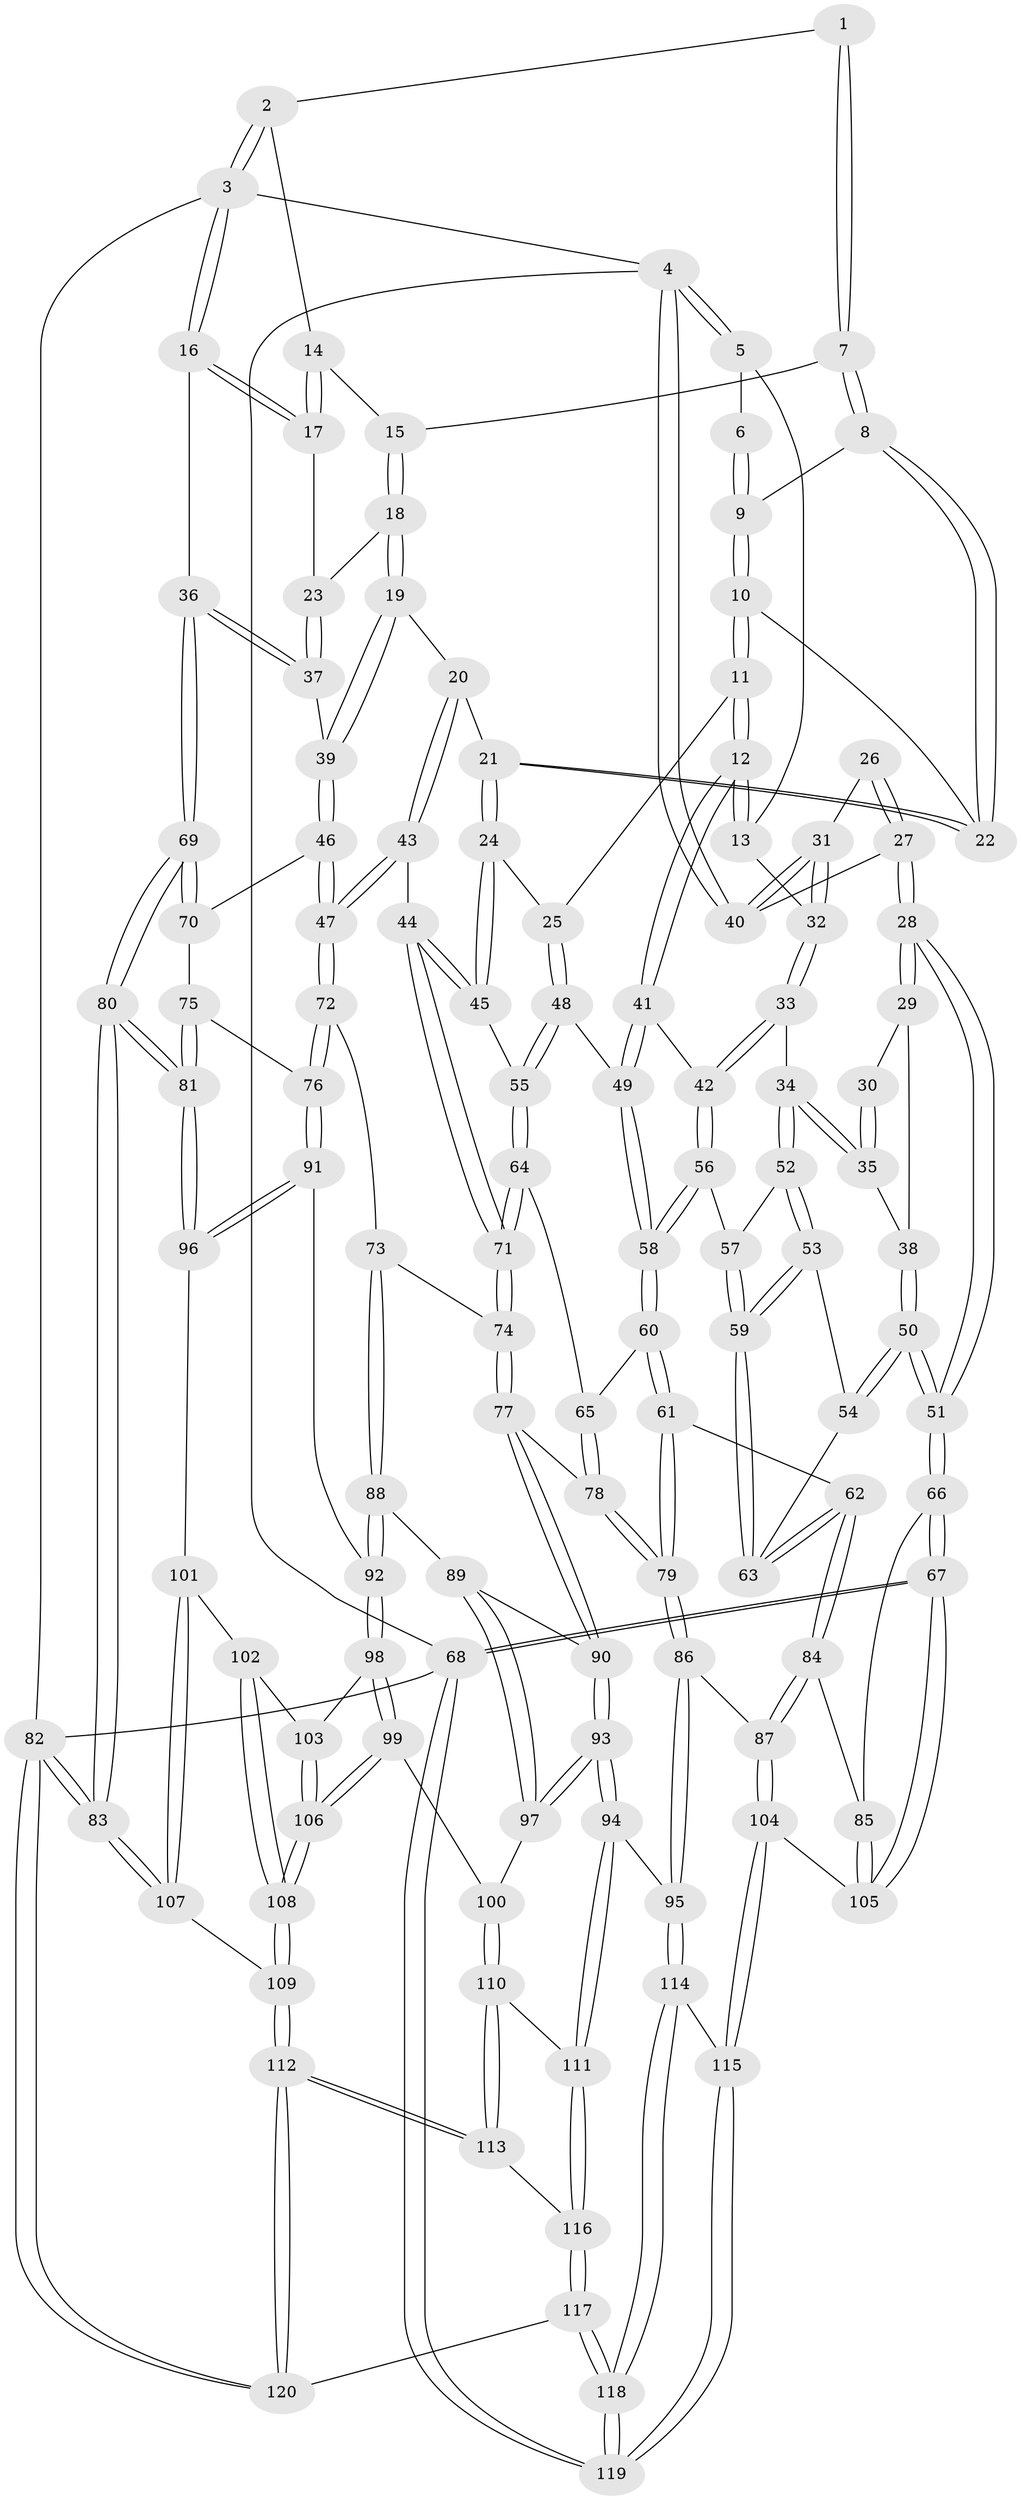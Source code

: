 // Generated by graph-tools (version 1.1) at 2025/01/03/09/25 05:01:45]
// undirected, 120 vertices, 297 edges
graph export_dot {
graph [start="1"]
  node [color=gray90,style=filled];
  1 [pos="+0.6472863292427292+0"];
  2 [pos="+1+0"];
  3 [pos="+1+0"];
  4 [pos="+0+0"];
  5 [pos="+0.2838775257144225+0"];
  6 [pos="+0.43069758986625534+0"];
  7 [pos="+0.656523769633648+0.02741002162145486"];
  8 [pos="+0.6317235711409903+0.07142316821520066"];
  9 [pos="+0.4785862860939366+0"];
  10 [pos="+0.47256490970565035+0.11421376036734672"];
  11 [pos="+0.39970306816959544+0.17764346820471022"];
  12 [pos="+0.3555303139192248+0.18525247512780665"];
  13 [pos="+0.24923271102664207+0.12255837216233262"];
  14 [pos="+0.795567441073599+0.07139292589231973"];
  15 [pos="+0.7952570578102435+0.07185374040626608"];
  16 [pos="+1+0"];
  17 [pos="+1+0.09509660620406503"];
  18 [pos="+0.7960670449695536+0.17323431919206314"];
  19 [pos="+0.7886080874077049+0.1820334816667529"];
  20 [pos="+0.6813993746929096+0.19945154745064023"];
  21 [pos="+0.6468927351211881+0.19045799908546185"];
  22 [pos="+0.6170938339365504+0.1315486150979584"];
  23 [pos="+0.9293748985993079+0.16338582027159718"];
  24 [pos="+0.5658650259373113+0.2812129666391826"];
  25 [pos="+0.48860051314724+0.24370090115792883"];
  26 [pos="+0.09520891234602918+0.17858208088317326"];
  27 [pos="+0+0"];
  28 [pos="+0+0.09617068267427613"];
  29 [pos="+0+0.21104796986434918"];
  30 [pos="+0.058401128159482896+0.21467733750839743"];
  31 [pos="+0.22344165738702965+0.1348984648121172"];
  32 [pos="+0.22600570854902888+0.13511655559906435"];
  33 [pos="+0.1683147912193157+0.2803606255466185"];
  34 [pos="+0.1466485910383163+0.2973796646190133"];
  35 [pos="+0.08621844180026973+0.2982698971861338"];
  36 [pos="+1+0.362694191303559"];
  37 [pos="+0.9471305172528502+0.328281335885086"];
  38 [pos="+0.06780992077488676+0.3064114575452513"];
  39 [pos="+0.8512997359051531+0.3657335899061221"];
  40 [pos="+0+0"];
  41 [pos="+0.35497496438982834+0.22358267135668847"];
  42 [pos="+0.2580581398563799+0.35525270021894917"];
  43 [pos="+0.7341924010805502+0.4286478013780266"];
  44 [pos="+0.6522322303130281+0.41402786352189647"];
  45 [pos="+0.5666574359342326+0.34396090864144924"];
  46 [pos="+0.8407861253471175+0.3810221931655283"];
  47 [pos="+0.7506841702324333+0.4375021705545494"];
  48 [pos="+0.41915882334522164+0.3910969460584757"];
  49 [pos="+0.40192915355023245+0.388811994976854"];
  50 [pos="+0+0.4478178494745889"];
  51 [pos="+0+0.4708221368466407"];
  52 [pos="+0.14676199174560603+0.36818488748860545"];
  53 [pos="+0.10054584873852344+0.4157733979619306"];
  54 [pos="+0+0.4404821148720676"];
  55 [pos="+0.46390198492997253+0.4030872831476421"];
  56 [pos="+0.2667093627482328+0.3882578377676373"];
  57 [pos="+0.16590913517281364+0.3858885994654555"];
  58 [pos="+0.30790515817583286+0.4565438628458353"];
  59 [pos="+0.19797415480173047+0.4944779336218129"];
  60 [pos="+0.297840332595769+0.48426840967353746"];
  61 [pos="+0.29144922593191047+0.4907550542982549"];
  62 [pos="+0.22666432018363886+0.5318656416552252"];
  63 [pos="+0.21571937843397493+0.5207000973896662"];
  64 [pos="+0.4861943033453863+0.46560528475877566"];
  65 [pos="+0.4117264088707467+0.540818956288523"];
  66 [pos="+0+0.5862701807533296"];
  67 [pos="+0+0.8648454376785436"];
  68 [pos="+0+1"];
  69 [pos="+1+0.5427786484508539"];
  70 [pos="+0.9554117415074606+0.5056427266671093"];
  71 [pos="+0.5437297596454523+0.5230485292409174"];
  72 [pos="+0.7560673693926405+0.5645398153415867"];
  73 [pos="+0.61529563732586+0.5808202763718803"];
  74 [pos="+0.5475589783833157+0.5792914634380352"];
  75 [pos="+0.8806770878077586+0.5668454370790275"];
  76 [pos="+0.7799337310074937+0.6084668981948324"];
  77 [pos="+0.5273993347455675+0.6064011846071885"];
  78 [pos="+0.44579055277183666+0.5960124712185269"];
  79 [pos="+0.3827351255882337+0.6483097245907693"];
  80 [pos="+1+0.6600605514604354"];
  81 [pos="+1+0.666017204875138"];
  82 [pos="+1+1"];
  83 [pos="+1+1"];
  84 [pos="+0.20194905298148402+0.583186638202584"];
  85 [pos="+0.016813303166498813+0.6421320748211539"];
  86 [pos="+0.32253963881484266+0.7763891599872916"];
  87 [pos="+0.3182521973171634+0.7753345247239255"];
  88 [pos="+0.643536792537847+0.7089734094309246"];
  89 [pos="+0.5693328062683594+0.689982052509236"];
  90 [pos="+0.5331434779136489+0.6523027593061836"];
  91 [pos="+0.7808544326188773+0.6163515496251714"];
  92 [pos="+0.6631921802240176+0.7167919102912692"];
  93 [pos="+0.3968282948617016+0.7925433074242072"];
  94 [pos="+0.35625564757635586+0.8009414210125033"];
  95 [pos="+0.3541946818282738+0.8002810680364474"];
  96 [pos="+0.8474226206734721+0.7030176905210174"];
  97 [pos="+0.540929934626261+0.8204561827352986"];
  98 [pos="+0.6632685318445469+0.7555191492012984"];
  99 [pos="+0.5594117314593318+0.833749975497968"];
  100 [pos="+0.5590349173296215+0.8338577993770819"];
  101 [pos="+0.8449356406903146+0.7329380882485343"];
  102 [pos="+0.8113039449487819+0.7786101689645195"];
  103 [pos="+0.6697582328863912+0.7638354708388422"];
  104 [pos="+0.1533909379898815+0.8380037992900837"];
  105 [pos="+0.1422835399613217+0.8281003812192557"];
  106 [pos="+0.71810286595287+0.8750551840242656"];
  107 [pos="+0.9993895745287388+0.9305191797980116"];
  108 [pos="+0.7510463381696518+0.9095957210085679"];
  109 [pos="+0.7519210494057526+0.9147334435916734"];
  110 [pos="+0.5628368505028646+0.9367458023175903"];
  111 [pos="+0.42511852777569414+0.9316192052462482"];
  112 [pos="+0.6693501119046854+1"];
  113 [pos="+0.5675945897465832+0.9436964347666126"];
  114 [pos="+0.2701332796958181+1"];
  115 [pos="+0.1512112088804579+0.8463134245010513"];
  116 [pos="+0.4139927754942661+1"];
  117 [pos="+0.3761086931111017+1"];
  118 [pos="+0.2786003145182967+1"];
  119 [pos="+0+1"];
  120 [pos="+0.6654178710506691+1"];
  1 -- 2;
  1 -- 7;
  1 -- 7;
  2 -- 3;
  2 -- 3;
  2 -- 14;
  3 -- 4;
  3 -- 16;
  3 -- 16;
  3 -- 82;
  4 -- 5;
  4 -- 5;
  4 -- 40;
  4 -- 40;
  4 -- 68;
  5 -- 6;
  5 -- 13;
  6 -- 9;
  6 -- 9;
  7 -- 8;
  7 -- 8;
  7 -- 15;
  8 -- 9;
  8 -- 22;
  8 -- 22;
  9 -- 10;
  9 -- 10;
  10 -- 11;
  10 -- 11;
  10 -- 22;
  11 -- 12;
  11 -- 12;
  11 -- 25;
  12 -- 13;
  12 -- 13;
  12 -- 41;
  12 -- 41;
  13 -- 32;
  14 -- 15;
  14 -- 17;
  14 -- 17;
  15 -- 18;
  15 -- 18;
  16 -- 17;
  16 -- 17;
  16 -- 36;
  17 -- 23;
  18 -- 19;
  18 -- 19;
  18 -- 23;
  19 -- 20;
  19 -- 39;
  19 -- 39;
  20 -- 21;
  20 -- 43;
  20 -- 43;
  21 -- 22;
  21 -- 22;
  21 -- 24;
  21 -- 24;
  23 -- 37;
  23 -- 37;
  24 -- 25;
  24 -- 45;
  24 -- 45;
  25 -- 48;
  25 -- 48;
  26 -- 27;
  26 -- 27;
  26 -- 31;
  27 -- 28;
  27 -- 28;
  27 -- 40;
  28 -- 29;
  28 -- 29;
  28 -- 51;
  28 -- 51;
  29 -- 30;
  29 -- 38;
  30 -- 35;
  30 -- 35;
  31 -- 32;
  31 -- 32;
  31 -- 40;
  31 -- 40;
  32 -- 33;
  32 -- 33;
  33 -- 34;
  33 -- 42;
  33 -- 42;
  34 -- 35;
  34 -- 35;
  34 -- 52;
  34 -- 52;
  35 -- 38;
  36 -- 37;
  36 -- 37;
  36 -- 69;
  36 -- 69;
  37 -- 39;
  38 -- 50;
  38 -- 50;
  39 -- 46;
  39 -- 46;
  41 -- 42;
  41 -- 49;
  41 -- 49;
  42 -- 56;
  42 -- 56;
  43 -- 44;
  43 -- 47;
  43 -- 47;
  44 -- 45;
  44 -- 45;
  44 -- 71;
  44 -- 71;
  45 -- 55;
  46 -- 47;
  46 -- 47;
  46 -- 70;
  47 -- 72;
  47 -- 72;
  48 -- 49;
  48 -- 55;
  48 -- 55;
  49 -- 58;
  49 -- 58;
  50 -- 51;
  50 -- 51;
  50 -- 54;
  50 -- 54;
  51 -- 66;
  51 -- 66;
  52 -- 53;
  52 -- 53;
  52 -- 57;
  53 -- 54;
  53 -- 59;
  53 -- 59;
  54 -- 63;
  55 -- 64;
  55 -- 64;
  56 -- 57;
  56 -- 58;
  56 -- 58;
  57 -- 59;
  57 -- 59;
  58 -- 60;
  58 -- 60;
  59 -- 63;
  59 -- 63;
  60 -- 61;
  60 -- 61;
  60 -- 65;
  61 -- 62;
  61 -- 79;
  61 -- 79;
  62 -- 63;
  62 -- 63;
  62 -- 84;
  62 -- 84;
  64 -- 65;
  64 -- 71;
  64 -- 71;
  65 -- 78;
  65 -- 78;
  66 -- 67;
  66 -- 67;
  66 -- 85;
  67 -- 68;
  67 -- 68;
  67 -- 105;
  67 -- 105;
  68 -- 119;
  68 -- 119;
  68 -- 82;
  69 -- 70;
  69 -- 70;
  69 -- 80;
  69 -- 80;
  70 -- 75;
  71 -- 74;
  71 -- 74;
  72 -- 73;
  72 -- 76;
  72 -- 76;
  73 -- 74;
  73 -- 88;
  73 -- 88;
  74 -- 77;
  74 -- 77;
  75 -- 76;
  75 -- 81;
  75 -- 81;
  76 -- 91;
  76 -- 91;
  77 -- 78;
  77 -- 90;
  77 -- 90;
  78 -- 79;
  78 -- 79;
  79 -- 86;
  79 -- 86;
  80 -- 81;
  80 -- 81;
  80 -- 83;
  80 -- 83;
  81 -- 96;
  81 -- 96;
  82 -- 83;
  82 -- 83;
  82 -- 120;
  82 -- 120;
  83 -- 107;
  83 -- 107;
  84 -- 85;
  84 -- 87;
  84 -- 87;
  85 -- 105;
  85 -- 105;
  86 -- 87;
  86 -- 95;
  86 -- 95;
  87 -- 104;
  87 -- 104;
  88 -- 89;
  88 -- 92;
  88 -- 92;
  89 -- 90;
  89 -- 97;
  89 -- 97;
  90 -- 93;
  90 -- 93;
  91 -- 92;
  91 -- 96;
  91 -- 96;
  92 -- 98;
  92 -- 98;
  93 -- 94;
  93 -- 94;
  93 -- 97;
  93 -- 97;
  94 -- 95;
  94 -- 111;
  94 -- 111;
  95 -- 114;
  95 -- 114;
  96 -- 101;
  97 -- 100;
  98 -- 99;
  98 -- 99;
  98 -- 103;
  99 -- 100;
  99 -- 106;
  99 -- 106;
  100 -- 110;
  100 -- 110;
  101 -- 102;
  101 -- 107;
  101 -- 107;
  102 -- 103;
  102 -- 108;
  102 -- 108;
  103 -- 106;
  103 -- 106;
  104 -- 105;
  104 -- 115;
  104 -- 115;
  106 -- 108;
  106 -- 108;
  107 -- 109;
  108 -- 109;
  108 -- 109;
  109 -- 112;
  109 -- 112;
  110 -- 111;
  110 -- 113;
  110 -- 113;
  111 -- 116;
  111 -- 116;
  112 -- 113;
  112 -- 113;
  112 -- 120;
  112 -- 120;
  113 -- 116;
  114 -- 115;
  114 -- 118;
  114 -- 118;
  115 -- 119;
  115 -- 119;
  116 -- 117;
  116 -- 117;
  117 -- 118;
  117 -- 118;
  117 -- 120;
  118 -- 119;
  118 -- 119;
}
